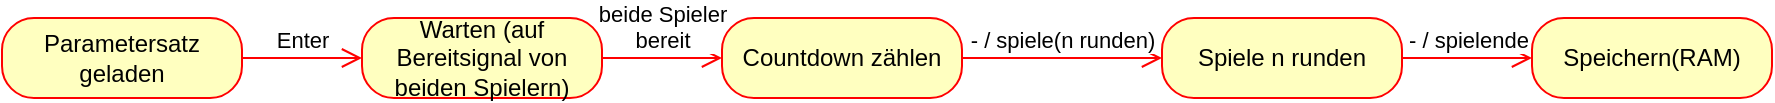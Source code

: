 <mxfile version="12.6.4" type="device"><diagram name="Page-1" id="58cdce13-f638-feb5-8d6f-7d28b1aa9fa0"><mxGraphModel dx="1422" dy="720" grid="1" gridSize="10" guides="1" tooltips="1" connect="1" arrows="1" fold="1" page="1" pageScale="1" pageWidth="1100" pageHeight="850" background="#ffffff" math="0" shadow="0"><root><mxCell id="0"/><mxCell id="1" parent="0"/><mxCell id="BX6fry3RrdjE1HXS4kn1-54" value="Enter" style="edgeStyle=orthogonalEdgeStyle;rounded=1;orthogonalLoop=1;jettySize=auto;html=1;exitX=1;exitY=0.5;exitDx=0;exitDy=0;entryX=0;entryY=0.5;entryDx=0;entryDy=0;verticalAlign=bottom;strokeColor=#ff0000;endArrow=open;endSize=8;" edge="1" parent="1" source="BX6fry3RrdjE1HXS4kn1-6" target="BX6fry3RrdjE1HXS4kn1-8"><mxGeometry relative="1" as="geometry"><mxPoint x="227" y="90" as="sourcePoint"/><mxPoint x="287" y="90" as="targetPoint"/></mxGeometry></mxCell><mxCell id="BX6fry3RrdjE1HXS4kn1-6" value="Parametersatz geladen" style="rounded=1;whiteSpace=wrap;html=1;arcSize=40;fontColor=#000000;fillColor=#ffffc0;strokeColor=#ff0000;" vertex="1" parent="1"><mxGeometry x="107" y="80" width="120" height="40" as="geometry"/></mxCell><mxCell id="BX6fry3RrdjE1HXS4kn1-55" value="beide Spieler&lt;br&gt;bereit" style="edgeStyle=orthogonalEdgeStyle;rounded=1;orthogonalLoop=1;jettySize=auto;html=1;exitX=1;exitY=0.5;exitDx=0;exitDy=0;entryX=0;entryY=0.5;entryDx=0;entryDy=0;verticalAlign=bottom;strokeColor=#ff0000;endArrow=open;endSize=8;" edge="1" parent="1" source="BX6fry3RrdjE1HXS4kn1-8" target="BX6fry3RrdjE1HXS4kn1-18"><mxGeometry relative="1" as="geometry"/></mxCell><mxCell id="BX6fry3RrdjE1HXS4kn1-8" value="Warten (auf Bereitsignal von beiden Spielern)" style="rounded=1;whiteSpace=wrap;html=1;arcSize=40;fontColor=#000000;fillColor=#ffffc0;strokeColor=#ff0000;" vertex="1" parent="1"><mxGeometry x="287" y="80" width="120" height="40" as="geometry"/></mxCell><mxCell id="BX6fry3RrdjE1HXS4kn1-56" value="- / spiele(n runden)" style="edgeStyle=orthogonalEdgeStyle;rounded=1;orthogonalLoop=1;jettySize=auto;html=1;exitX=1;exitY=0.5;exitDx=0;exitDy=0;entryX=0;entryY=0.5;entryDx=0;entryDy=0;verticalAlign=bottom;strokeColor=#ff0000;endArrow=open;endSize=8;" edge="1" parent="1" source="BX6fry3RrdjE1HXS4kn1-18" target="BX6fry3RrdjE1HXS4kn1-48"><mxGeometry relative="1" as="geometry"/></mxCell><mxCell id="BX6fry3RrdjE1HXS4kn1-18" value="Countdown zählen" style="rounded=1;whiteSpace=wrap;html=1;arcSize=40;fontColor=#000000;fillColor=#ffffc0;strokeColor=#ff0000;" vertex="1" parent="1"><mxGeometry x="467" y="80" width="120" height="40" as="geometry"/></mxCell><mxCell id="BX6fry3RrdjE1HXS4kn1-63" value="- / spielende" style="edgeStyle=orthogonalEdgeStyle;rounded=1;orthogonalLoop=1;jettySize=auto;html=1;exitX=1;exitY=0.5;exitDx=0;exitDy=0;entryX=0;entryY=0.5;entryDx=0;entryDy=0;verticalAlign=bottom;strokeColor=#ff0000;endArrow=open;endSize=8;" edge="1" parent="1" source="BX6fry3RrdjE1HXS4kn1-48" target="BX6fry3RrdjE1HXS4kn1-62"><mxGeometry relative="1" as="geometry"/></mxCell><mxCell id="BX6fry3RrdjE1HXS4kn1-48" value="Spiele n runden" style="rounded=1;whiteSpace=wrap;html=1;arcSize=40;fontColor=#000000;fillColor=#ffffc0;strokeColor=#ff0000;" vertex="1" parent="1"><mxGeometry x="687" y="80" width="120" height="40" as="geometry"/></mxCell><mxCell id="BX6fry3RrdjE1HXS4kn1-62" value="Speichern(RAM)" style="rounded=1;whiteSpace=wrap;html=1;arcSize=40;fontColor=#000000;fillColor=#ffffc0;strokeColor=#ff0000;" vertex="1" parent="1"><mxGeometry x="872" y="80" width="120" height="40" as="geometry"/></mxCell></root></mxGraphModel></diagram></mxfile>